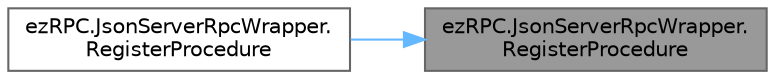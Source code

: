 digraph "ezRPC.JsonServerRpcWrapper.RegisterProcedure"
{
 // LATEX_PDF_SIZE
  bgcolor="transparent";
  edge [fontname=Helvetica,fontsize=10,labelfontname=Helvetica,labelfontsize=10];
  node [fontname=Helvetica,fontsize=10,shape=box,height=0.2,width=0.4];
  rankdir="RL";
  Node1 [id="Node000001",label="ezRPC.JsonServerRpcWrapper.\lRegisterProcedure",height=0.2,width=0.4,color="gray40", fillcolor="grey60", style="filled", fontcolor="black",tooltip=" "];
  Node1 -> Node2 [id="edge1_Node000001_Node000002",dir="back",color="steelblue1",style="solid",tooltip=" "];
  Node2 [id="Node000002",label="ezRPC.JsonServerRpcWrapper.\lRegisterProcedure",height=0.2,width=0.4,color="grey40", fillcolor="white", style="filled",URL="$classez_r_p_c_1_1_json_server_rpc_wrapper.html#afa280202d6708935cb439c095751c5dd",tooltip=" "];
}

